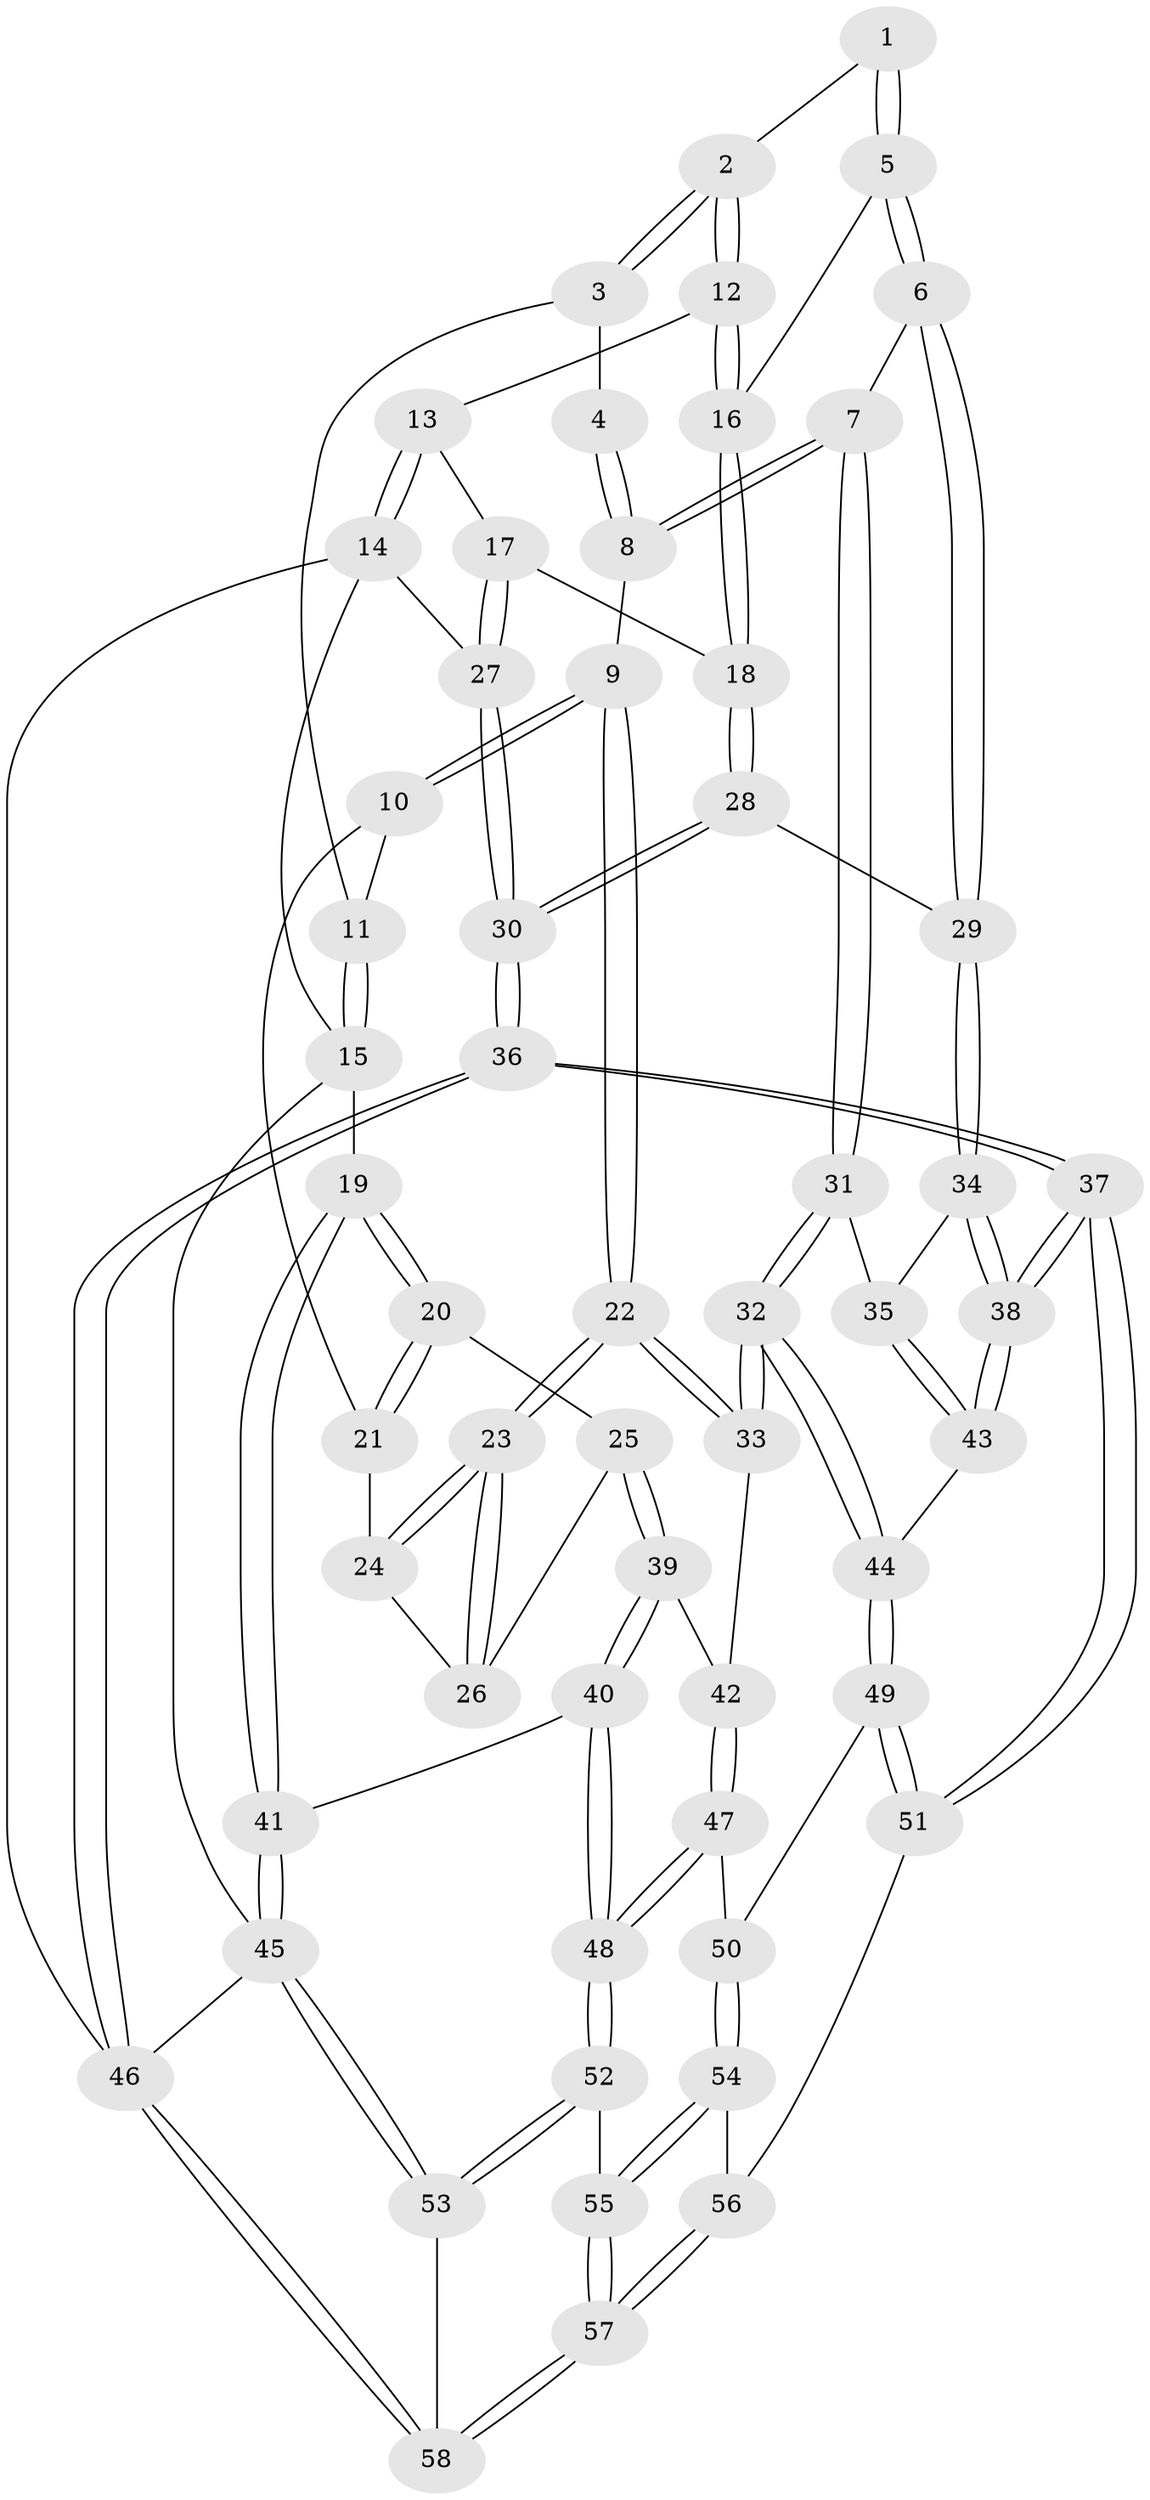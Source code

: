// coarse degree distribution, {4: 0.2727272727272727, 3: 0.15151515151515152, 6: 0.12121212121212122, 5: 0.45454545454545453}
// Generated by graph-tools (version 1.1) at 2025/42/03/06/25 10:42:28]
// undirected, 58 vertices, 142 edges
graph export_dot {
graph [start="1"]
  node [color=gray90,style=filled];
  1 [pos="+0.744953604914053+0.03848979191426355"];
  2 [pos="+1+0"];
  3 [pos="+0.44868120499655534+0"];
  4 [pos="+0.6798674984213838+0.0521453860501864"];
  5 [pos="+0.7798089043983886+0.1604116814553013"];
  6 [pos="+0.6890732015544071+0.22425188991861392"];
  7 [pos="+0.6737470039507639+0.22856918510842877"];
  8 [pos="+0.6593996004619986+0.21560805090359075"];
  9 [pos="+0.5340633218526648+0.16070825669033004"];
  10 [pos="+0.4136968062096218+0"];
  11 [pos="+0.42796762731123533+0"];
  12 [pos="+1+0"];
  13 [pos="+1+0"];
  14 [pos="+1+0"];
  15 [pos="+0+0"];
  16 [pos="+0.8094385757196099+0.15260325883138542"];
  17 [pos="+0.9276408905313136+0.1805461852198607"];
  18 [pos="+0.906093825633427+0.1996919120180849"];
  19 [pos="+0+0.07651680437703244"];
  20 [pos="+0.02112862613980959+0.16635493543006888"];
  21 [pos="+0.3730224743116881+0"];
  22 [pos="+0.3983107603418054+0.32565317731148635"];
  23 [pos="+0.3973310896978904+0.32452998858104076"];
  24 [pos="+0.3200192538245705+0.13790123044002775"];
  25 [pos="+0.12129424969627622+0.2414401470154996"];
  26 [pos="+0.17824261062127514+0.2306222418770633"];
  27 [pos="+1+0.1985776972766446"];
  28 [pos="+0.9138630920776235+0.2656434093390422"];
  29 [pos="+0.8739858278882963+0.31316577755486097"];
  30 [pos="+1+0.3579908612062708"];
  31 [pos="+0.6709541614267921+0.24918831900577204"];
  32 [pos="+0.4413994985326304+0.4654794136360262"];
  33 [pos="+0.40728521350090024+0.4419017175321061"];
  34 [pos="+0.8683106884886015+0.3820929581351242"];
  35 [pos="+0.6929414624227256+0.3162060582782921"];
  36 [pos="+1+0.792541642834495"];
  37 [pos="+1+0.7429894510310832"];
  38 [pos="+0.904682334668936+0.581213569923084"];
  39 [pos="+0.18007339244358508+0.4633398855097674"];
  40 [pos="+0.03820678270765778+0.5481577777126497"];
  41 [pos="+0+0.5244356269476891"];
  42 [pos="+0.22829402827007536+0.4734043656535"];
  43 [pos="+0.7060240046268449+0.5092699070517975"];
  44 [pos="+0.5025503691773667+0.5474206041013194"];
  45 [pos="+0+1"];
  46 [pos="+1+1"];
  47 [pos="+0.267824904325147+0.7193438622463096"];
  48 [pos="+0.15055440630785547+0.7911701238511829"];
  49 [pos="+0.4974619019500348+0.588508637387069"];
  50 [pos="+0.41897440266191277+0.7199852836273157"];
  51 [pos="+0.7029001908724947+0.797489263931086"];
  52 [pos="+0.13746042090216365+0.8295108665359036"];
  53 [pos="+0+1"];
  54 [pos="+0.42317246707047573+0.7370025049131215"];
  55 [pos="+0.44560261831594383+0.877314114671925"];
  56 [pos="+0.6877346218158856+0.8101448764259331"];
  57 [pos="+0.49451957539190494+1"];
  58 [pos="+0.4860932152893797+1"];
  1 -- 2;
  1 -- 5;
  1 -- 5;
  2 -- 3;
  2 -- 3;
  2 -- 12;
  2 -- 12;
  3 -- 4;
  3 -- 11;
  4 -- 8;
  4 -- 8;
  5 -- 6;
  5 -- 6;
  5 -- 16;
  6 -- 7;
  6 -- 29;
  6 -- 29;
  7 -- 8;
  7 -- 8;
  7 -- 31;
  7 -- 31;
  8 -- 9;
  9 -- 10;
  9 -- 10;
  9 -- 22;
  9 -- 22;
  10 -- 11;
  10 -- 21;
  11 -- 15;
  11 -- 15;
  12 -- 13;
  12 -- 16;
  12 -- 16;
  13 -- 14;
  13 -- 14;
  13 -- 17;
  14 -- 15;
  14 -- 27;
  14 -- 46;
  15 -- 19;
  15 -- 45;
  16 -- 18;
  16 -- 18;
  17 -- 18;
  17 -- 27;
  17 -- 27;
  18 -- 28;
  18 -- 28;
  19 -- 20;
  19 -- 20;
  19 -- 41;
  19 -- 41;
  20 -- 21;
  20 -- 21;
  20 -- 25;
  21 -- 24;
  22 -- 23;
  22 -- 23;
  22 -- 33;
  22 -- 33;
  23 -- 24;
  23 -- 24;
  23 -- 26;
  23 -- 26;
  24 -- 26;
  25 -- 26;
  25 -- 39;
  25 -- 39;
  27 -- 30;
  27 -- 30;
  28 -- 29;
  28 -- 30;
  28 -- 30;
  29 -- 34;
  29 -- 34;
  30 -- 36;
  30 -- 36;
  31 -- 32;
  31 -- 32;
  31 -- 35;
  32 -- 33;
  32 -- 33;
  32 -- 44;
  32 -- 44;
  33 -- 42;
  34 -- 35;
  34 -- 38;
  34 -- 38;
  35 -- 43;
  35 -- 43;
  36 -- 37;
  36 -- 37;
  36 -- 46;
  36 -- 46;
  37 -- 38;
  37 -- 38;
  37 -- 51;
  37 -- 51;
  38 -- 43;
  38 -- 43;
  39 -- 40;
  39 -- 40;
  39 -- 42;
  40 -- 41;
  40 -- 48;
  40 -- 48;
  41 -- 45;
  41 -- 45;
  42 -- 47;
  42 -- 47;
  43 -- 44;
  44 -- 49;
  44 -- 49;
  45 -- 53;
  45 -- 53;
  45 -- 46;
  46 -- 58;
  46 -- 58;
  47 -- 48;
  47 -- 48;
  47 -- 50;
  48 -- 52;
  48 -- 52;
  49 -- 50;
  49 -- 51;
  49 -- 51;
  50 -- 54;
  50 -- 54;
  51 -- 56;
  52 -- 53;
  52 -- 53;
  52 -- 55;
  53 -- 58;
  54 -- 55;
  54 -- 55;
  54 -- 56;
  55 -- 57;
  55 -- 57;
  56 -- 57;
  56 -- 57;
  57 -- 58;
  57 -- 58;
}
